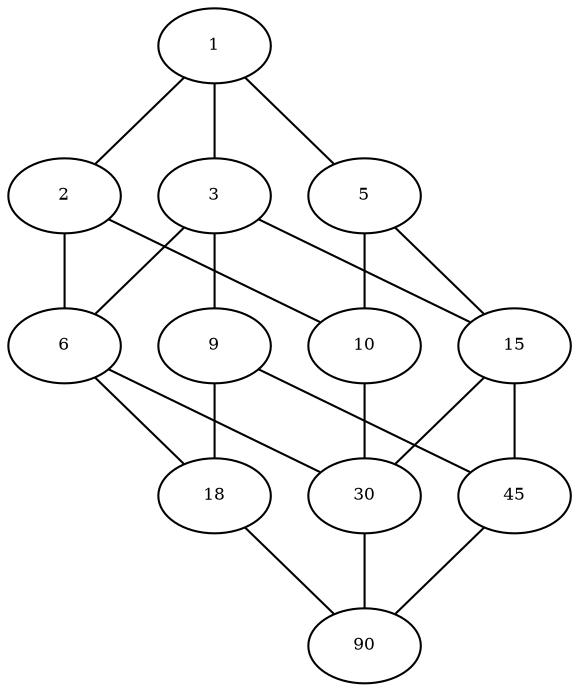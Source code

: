 graph RGL__AdjacencyGraph {
    1 [
        fontsize = 8,
        label = 1
    ]

    2 [
        fontsize = 8,
        label = 2
    ]

    3 [
        fontsize = 8,
        label = 3
    ]

    5 [
        fontsize = 8,
        label = 5
    ]

    6 [
        fontsize = 8,
        label = 6
    ]

    10 [
        fontsize = 8,
        label = 10
    ]

    9 [
        fontsize = 8,
        label = 9
    ]

    15 [
        fontsize = 8,
        label = 15
    ]

    18 [
        fontsize = 8,
        label = 18
    ]

    30 [
        fontsize = 8,
        label = 30
    ]

    45 [
        fontsize = 8,
        label = 45
    ]

    90 [
        fontsize = 8,
        label = 90
    ]

    1 -- 2 [
        fontsize = 8
    ]

    1 -- 3 [
        fontsize = 8
    ]

    1 -- 5 [
        fontsize = 8
    ]

    2 -- 6 [
        fontsize = 8
    ]

    2 -- 10 [
        fontsize = 8
    ]

    3 -- 6 [
        fontsize = 8
    ]

    3 -- 9 [
        fontsize = 8
    ]

    3 -- 15 [
        fontsize = 8
    ]

    5 -- 10 [
        fontsize = 8
    ]

    5 -- 15 [
        fontsize = 8
    ]

    6 -- 18 [
        fontsize = 8
    ]

    6 -- 30 [
        fontsize = 8
    ]

    10 -- 30 [
        fontsize = 8
    ]

    9 -- 18 [
        fontsize = 8
    ]

    9 -- 45 [
        fontsize = 8
    ]

    15 -- 45 [
        fontsize = 8
    ]

    15 -- 30 [
        fontsize = 8
    ]

    18 -- 90 [
        fontsize = 8
    ]

    30 -- 90 [
        fontsize = 8
    ]

    45 -- 90 [
        fontsize = 8
    ]
}
